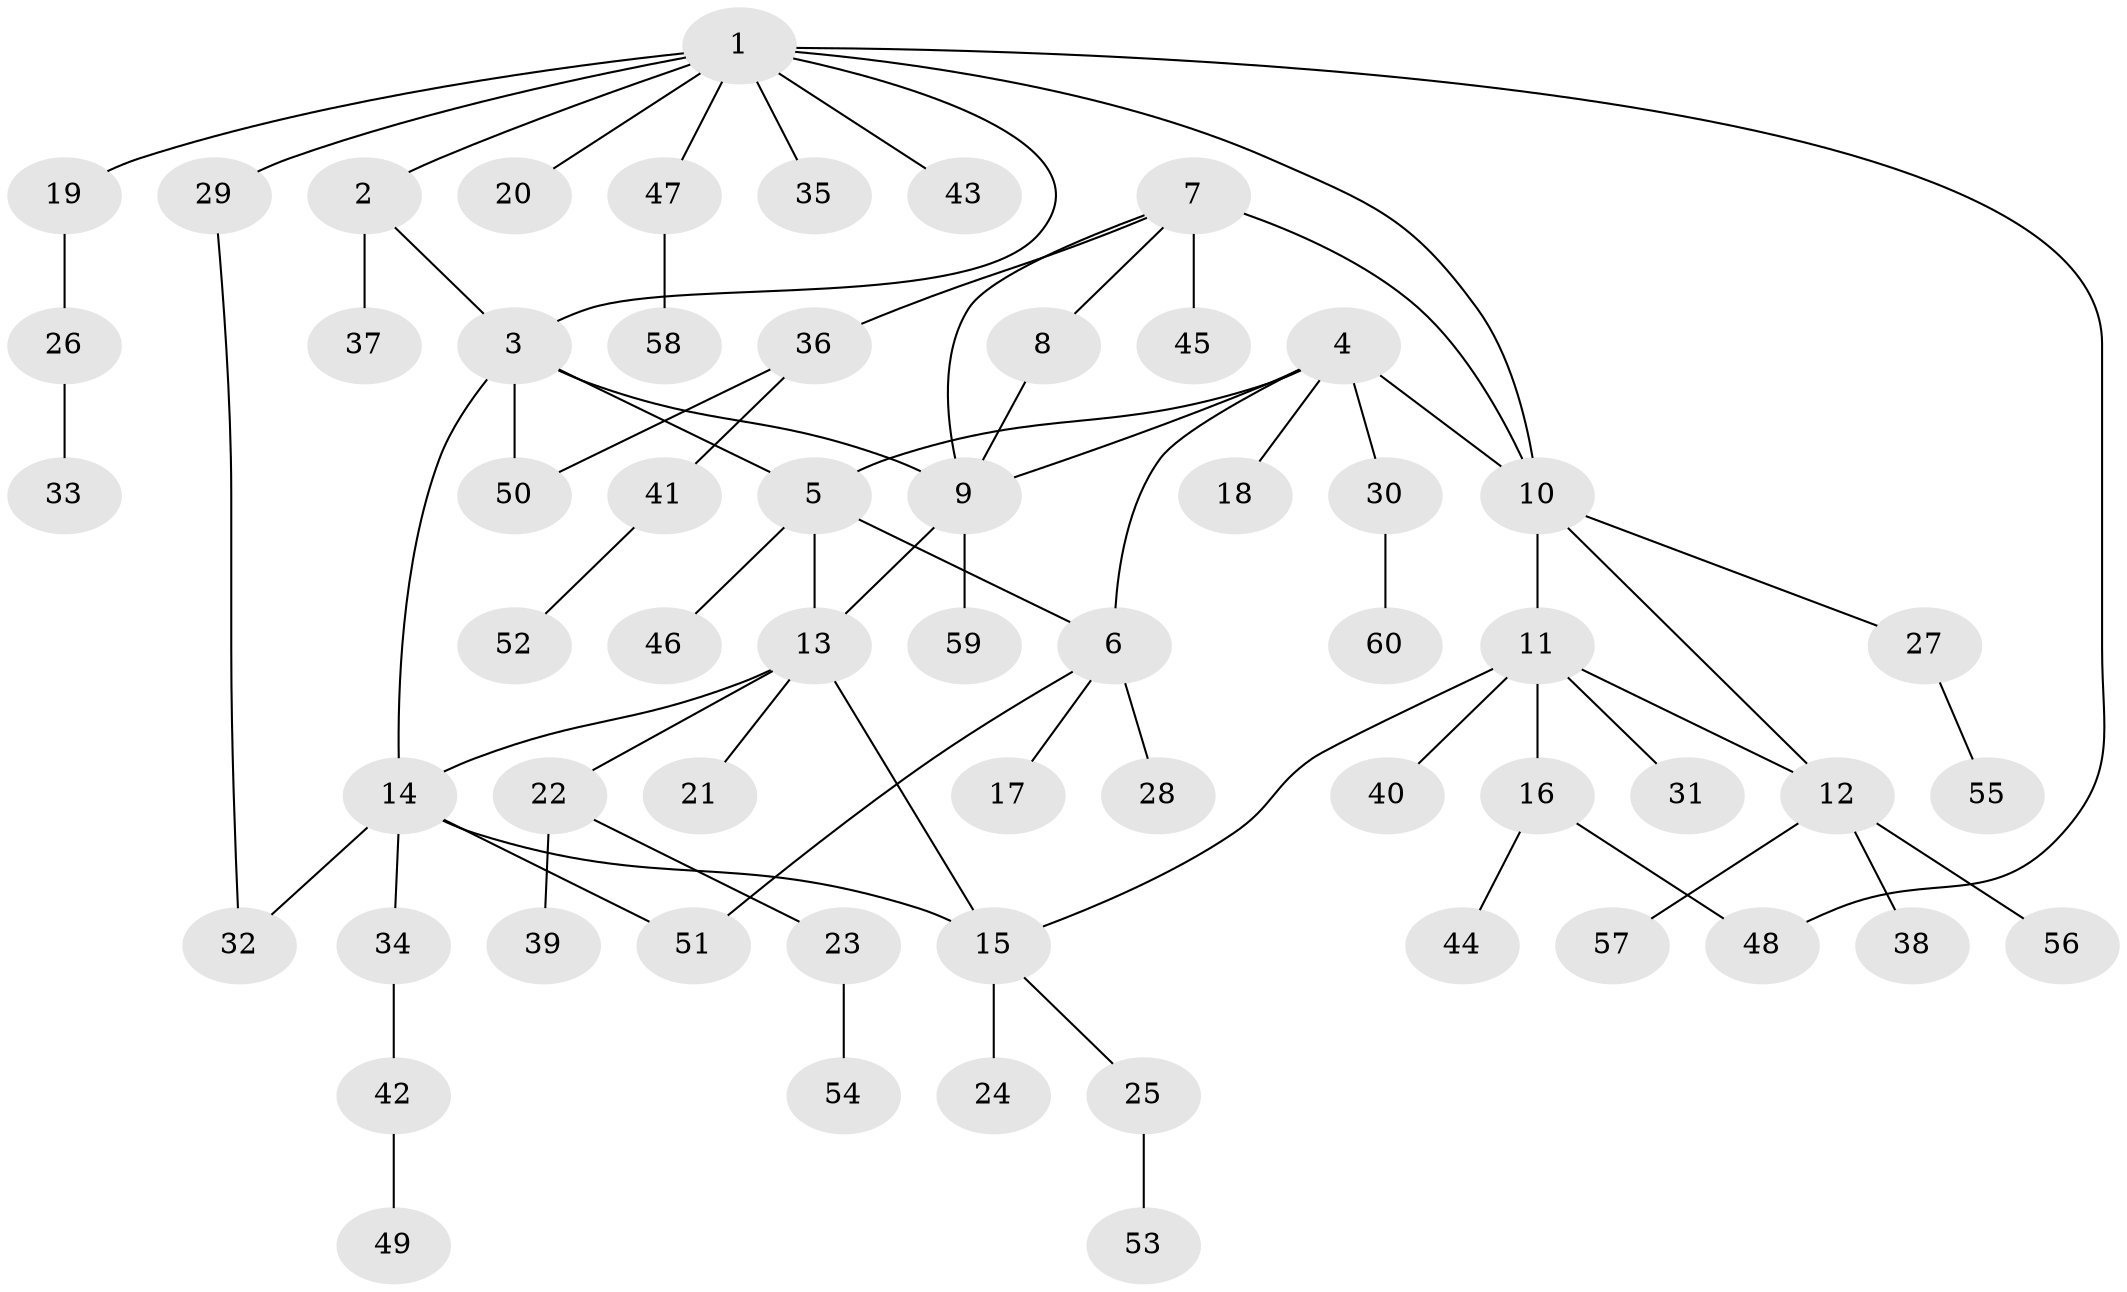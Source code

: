 // coarse degree distribution, {9: 0.07317073170731707, 6: 0.04878048780487805, 4: 0.07317073170731707, 5: 0.024390243902439025, 7: 0.024390243902439025, 3: 0.04878048780487805, 1: 0.5609756097560976, 2: 0.14634146341463414}
// Generated by graph-tools (version 1.1) at 2025/24/03/03/25 07:24:09]
// undirected, 60 vertices, 74 edges
graph export_dot {
graph [start="1"]
  node [color=gray90,style=filled];
  1;
  2;
  3;
  4;
  5;
  6;
  7;
  8;
  9;
  10;
  11;
  12;
  13;
  14;
  15;
  16;
  17;
  18;
  19;
  20;
  21;
  22;
  23;
  24;
  25;
  26;
  27;
  28;
  29;
  30;
  31;
  32;
  33;
  34;
  35;
  36;
  37;
  38;
  39;
  40;
  41;
  42;
  43;
  44;
  45;
  46;
  47;
  48;
  49;
  50;
  51;
  52;
  53;
  54;
  55;
  56;
  57;
  58;
  59;
  60;
  1 -- 2;
  1 -- 3;
  1 -- 10;
  1 -- 19;
  1 -- 20;
  1 -- 29;
  1 -- 35;
  1 -- 43;
  1 -- 47;
  1 -- 48;
  2 -- 3;
  2 -- 37;
  3 -- 5;
  3 -- 9;
  3 -- 14;
  3 -- 50;
  4 -- 5;
  4 -- 6;
  4 -- 9;
  4 -- 10;
  4 -- 18;
  4 -- 30;
  5 -- 6;
  5 -- 13;
  5 -- 46;
  6 -- 17;
  6 -- 28;
  6 -- 51;
  7 -- 8;
  7 -- 9;
  7 -- 10;
  7 -- 36;
  7 -- 45;
  8 -- 9;
  9 -- 13;
  9 -- 59;
  10 -- 11;
  10 -- 12;
  10 -- 27;
  11 -- 12;
  11 -- 15;
  11 -- 16;
  11 -- 31;
  11 -- 40;
  12 -- 38;
  12 -- 56;
  12 -- 57;
  13 -- 14;
  13 -- 15;
  13 -- 21;
  13 -- 22;
  14 -- 15;
  14 -- 32;
  14 -- 34;
  14 -- 51;
  15 -- 24;
  15 -- 25;
  16 -- 44;
  16 -- 48;
  19 -- 26;
  22 -- 23;
  22 -- 39;
  23 -- 54;
  25 -- 53;
  26 -- 33;
  27 -- 55;
  29 -- 32;
  30 -- 60;
  34 -- 42;
  36 -- 41;
  36 -- 50;
  41 -- 52;
  42 -- 49;
  47 -- 58;
}
